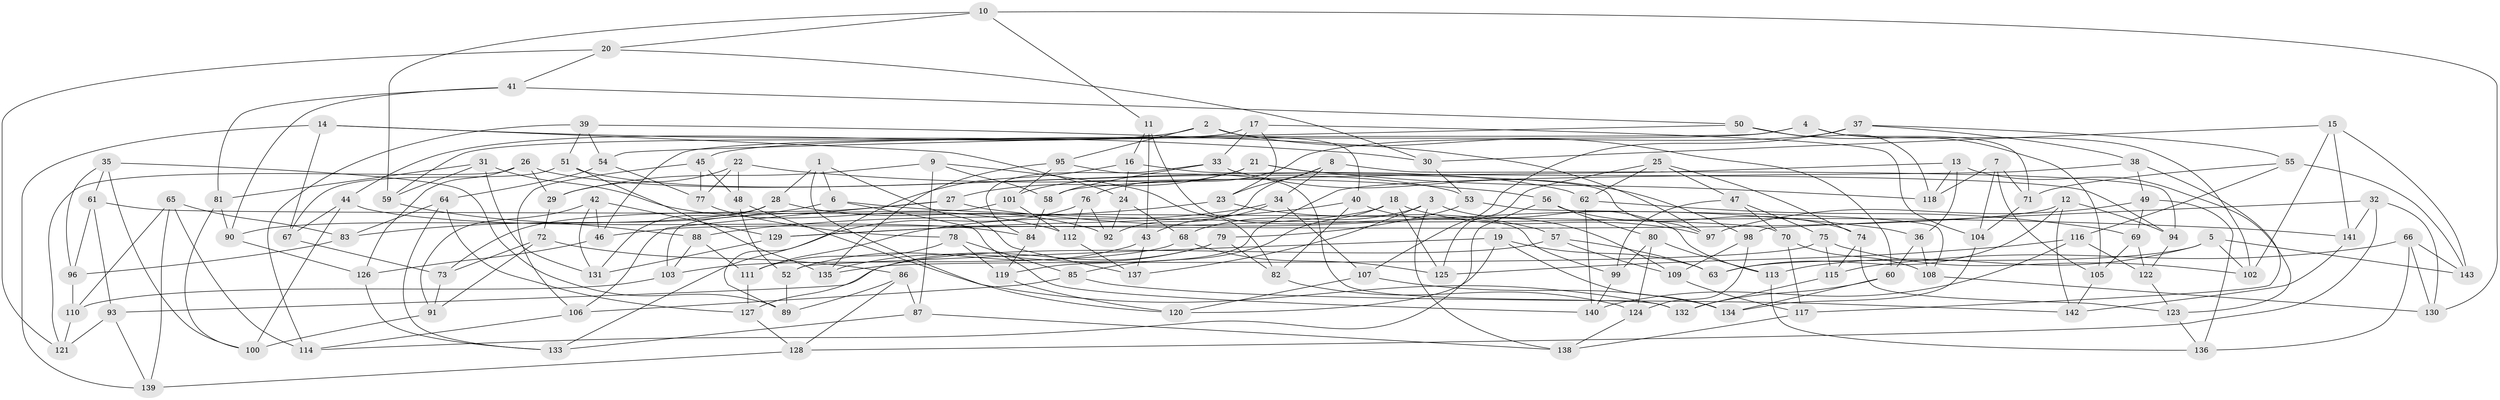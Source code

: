 // coarse degree distribution, {6: 0.4835164835164835, 5: 0.08791208791208792, 4: 0.42857142857142855}
// Generated by graph-tools (version 1.1) at 2025/24/03/03/25 07:24:23]
// undirected, 143 vertices, 286 edges
graph export_dot {
graph [start="1"]
  node [color=gray90,style=filled];
  1;
  2;
  3;
  4;
  5;
  6;
  7;
  8;
  9;
  10;
  11;
  12;
  13;
  14;
  15;
  16;
  17;
  18;
  19;
  20;
  21;
  22;
  23;
  24;
  25;
  26;
  27;
  28;
  29;
  30;
  31;
  32;
  33;
  34;
  35;
  36;
  37;
  38;
  39;
  40;
  41;
  42;
  43;
  44;
  45;
  46;
  47;
  48;
  49;
  50;
  51;
  52;
  53;
  54;
  55;
  56;
  57;
  58;
  59;
  60;
  61;
  62;
  63;
  64;
  65;
  66;
  67;
  68;
  69;
  70;
  71;
  72;
  73;
  74;
  75;
  76;
  77;
  78;
  79;
  80;
  81;
  82;
  83;
  84;
  85;
  86;
  87;
  88;
  89;
  90;
  91;
  92;
  93;
  94;
  95;
  96;
  97;
  98;
  99;
  100;
  101;
  102;
  103;
  104;
  105;
  106;
  107;
  108;
  109;
  110;
  111;
  112;
  113;
  114;
  115;
  116;
  117;
  118;
  119;
  120;
  121;
  122;
  123;
  124;
  125;
  126;
  127;
  128;
  129;
  130;
  131;
  132;
  133;
  134;
  135;
  136;
  137;
  138;
  139;
  140;
  141;
  142;
  143;
  1 -- 6;
  1 -- 137;
  1 -- 120;
  1 -- 28;
  2 -- 44;
  2 -- 95;
  2 -- 60;
  2 -- 40;
  3 -- 137;
  3 -- 138;
  3 -- 68;
  3 -- 113;
  4 -- 46;
  4 -- 71;
  4 -- 45;
  4 -- 102;
  5 -- 63;
  5 -- 113;
  5 -- 143;
  5 -- 102;
  6 -- 83;
  6 -- 141;
  6 -- 140;
  7 -- 71;
  7 -- 118;
  7 -- 105;
  7 -- 104;
  8 -- 92;
  8 -- 23;
  8 -- 94;
  8 -- 34;
  9 -- 29;
  9 -- 82;
  9 -- 87;
  9 -- 58;
  10 -- 20;
  10 -- 11;
  10 -- 130;
  10 -- 59;
  11 -- 99;
  11 -- 43;
  11 -- 16;
  12 -- 46;
  12 -- 63;
  12 -- 142;
  12 -- 94;
  13 -- 58;
  13 -- 118;
  13 -- 123;
  13 -- 36;
  14 -- 139;
  14 -- 30;
  14 -- 24;
  14 -- 67;
  15 -- 30;
  15 -- 141;
  15 -- 143;
  15 -- 102;
  16 -- 24;
  16 -- 97;
  16 -- 89;
  17 -- 59;
  17 -- 23;
  17 -- 104;
  17 -- 33;
  18 -- 97;
  18 -- 129;
  18 -- 85;
  18 -- 125;
  19 -- 120;
  19 -- 63;
  19 -- 134;
  19 -- 52;
  20 -- 30;
  20 -- 41;
  20 -- 121;
  21 -- 27;
  21 -- 118;
  21 -- 94;
  21 -- 101;
  22 -- 56;
  22 -- 48;
  22 -- 77;
  22 -- 29;
  23 -- 88;
  23 -- 57;
  24 -- 92;
  24 -- 68;
  25 -- 47;
  25 -- 62;
  25 -- 125;
  25 -- 74;
  26 -- 62;
  26 -- 29;
  26 -- 126;
  26 -- 121;
  27 -- 73;
  27 -- 36;
  27 -- 106;
  28 -- 90;
  28 -- 92;
  28 -- 131;
  29 -- 72;
  30 -- 53;
  31 -- 112;
  31 -- 59;
  31 -- 131;
  31 -- 81;
  32 -- 98;
  32 -- 130;
  32 -- 141;
  32 -- 128;
  33 -- 84;
  33 -- 98;
  33 -- 58;
  34 -- 43;
  34 -- 111;
  34 -- 107;
  35 -- 89;
  35 -- 96;
  35 -- 100;
  35 -- 61;
  36 -- 108;
  36 -- 60;
  37 -- 38;
  37 -- 107;
  37 -- 55;
  37 -- 76;
  38 -- 117;
  38 -- 119;
  38 -- 49;
  39 -- 54;
  39 -- 114;
  39 -- 97;
  39 -- 51;
  40 -- 82;
  40 -- 129;
  40 -- 109;
  41 -- 90;
  41 -- 50;
  41 -- 81;
  42 -- 131;
  42 -- 129;
  42 -- 46;
  42 -- 91;
  43 -- 137;
  43 -- 52;
  44 -- 67;
  44 -- 84;
  44 -- 100;
  45 -- 106;
  45 -- 77;
  45 -- 48;
  46 -- 126;
  47 -- 99;
  47 -- 75;
  47 -- 70;
  48 -- 132;
  48 -- 52;
  49 -- 69;
  49 -- 136;
  49 -- 97;
  50 -- 105;
  50 -- 54;
  50 -- 118;
  51 -- 53;
  51 -- 67;
  51 -- 135;
  52 -- 89;
  53 -- 79;
  53 -- 108;
  54 -- 77;
  54 -- 64;
  55 -- 71;
  55 -- 143;
  55 -- 116;
  56 -- 80;
  56 -- 74;
  56 -- 114;
  57 -- 63;
  57 -- 93;
  57 -- 109;
  58 -- 84;
  59 -- 88;
  60 -- 132;
  60 -- 134;
  61 -- 96;
  61 -- 70;
  61 -- 93;
  62 -- 140;
  62 -- 69;
  64 -- 83;
  64 -- 133;
  64 -- 127;
  65 -- 114;
  65 -- 139;
  65 -- 110;
  65 -- 83;
  66 -- 136;
  66 -- 115;
  66 -- 143;
  66 -- 130;
  67 -- 73;
  68 -- 103;
  68 -- 125;
  69 -- 105;
  69 -- 122;
  70 -- 117;
  70 -- 108;
  71 -- 104;
  72 -- 91;
  72 -- 86;
  72 -- 73;
  73 -- 91;
  74 -- 115;
  74 -- 123;
  75 -- 115;
  75 -- 135;
  75 -- 102;
  76 -- 92;
  76 -- 112;
  76 -- 133;
  77 -- 78;
  78 -- 119;
  78 -- 85;
  78 -- 111;
  79 -- 135;
  79 -- 82;
  79 -- 127;
  80 -- 113;
  80 -- 99;
  80 -- 124;
  81 -- 100;
  81 -- 90;
  82 -- 124;
  83 -- 96;
  84 -- 119;
  85 -- 142;
  85 -- 106;
  86 -- 87;
  86 -- 89;
  86 -- 128;
  87 -- 133;
  87 -- 138;
  88 -- 111;
  88 -- 103;
  90 -- 126;
  91 -- 100;
  93 -- 121;
  93 -- 139;
  94 -- 122;
  95 -- 135;
  95 -- 132;
  95 -- 101;
  96 -- 110;
  98 -- 109;
  98 -- 124;
  99 -- 140;
  101 -- 112;
  101 -- 103;
  103 -- 110;
  104 -- 134;
  105 -- 142;
  106 -- 114;
  107 -- 120;
  107 -- 134;
  108 -- 130;
  109 -- 117;
  110 -- 121;
  111 -- 127;
  112 -- 137;
  113 -- 136;
  115 -- 132;
  116 -- 140;
  116 -- 125;
  116 -- 122;
  117 -- 138;
  119 -- 120;
  122 -- 123;
  123 -- 136;
  124 -- 138;
  126 -- 133;
  127 -- 128;
  128 -- 139;
  129 -- 131;
  141 -- 142;
}
